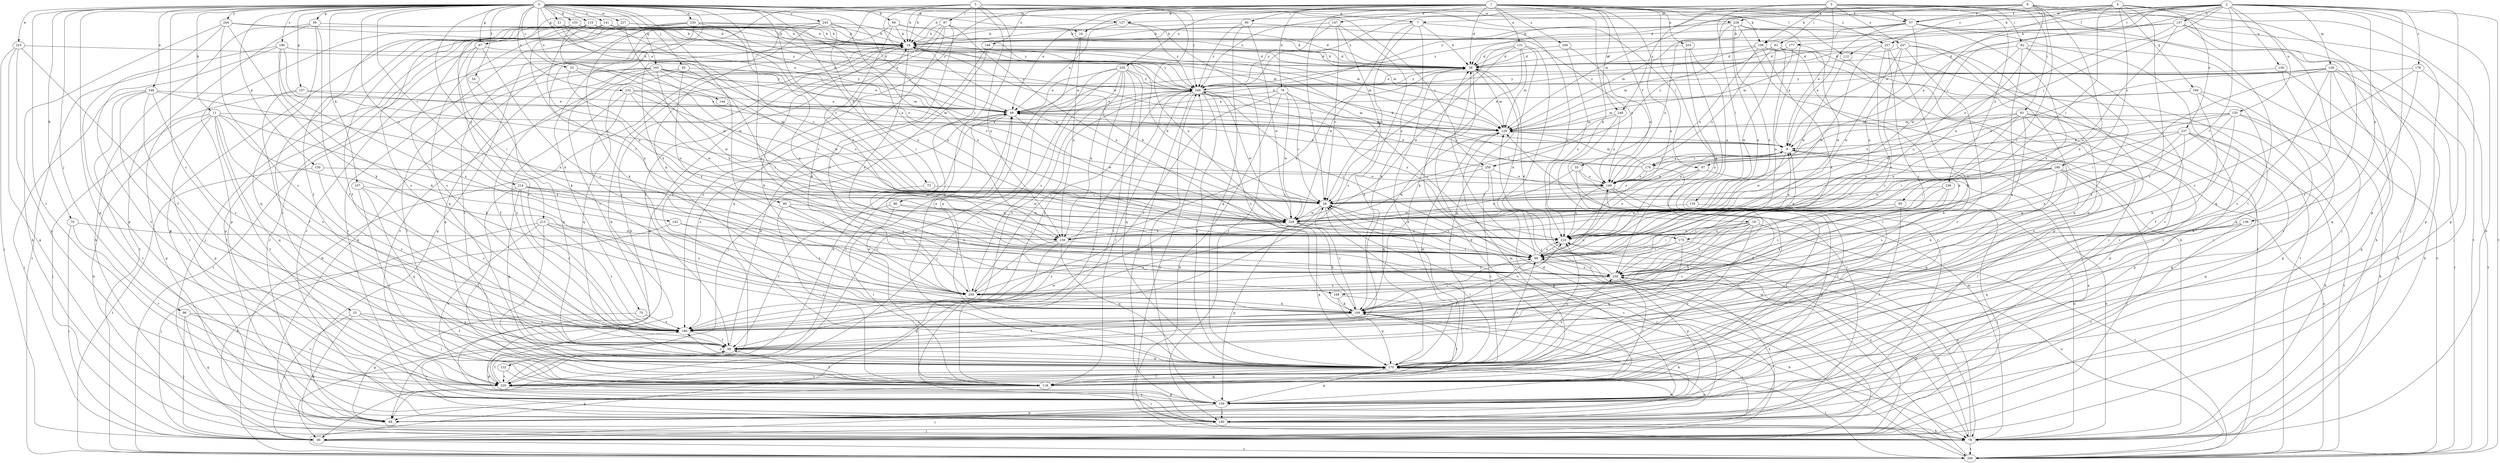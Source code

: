 strict digraph  {
0;
1;
2;
3;
4;
5;
6;
7;
9;
11;
16;
18;
19;
21;
22;
23;
28;
38;
48;
54;
55;
57;
58;
59;
67;
68;
69;
70;
73;
75;
76;
78;
80;
81;
82;
83;
85;
86;
87;
88;
90;
93;
96;
97;
99;
103;
107;
108;
109;
110;
112;
116;
118;
127;
128;
129;
131;
132;
135;
136;
137;
138;
139;
141;
142;
144;
146;
147;
148;
149;
150;
157;
159;
163;
168;
169;
170;
175;
177;
178;
179;
180;
186;
189;
190;
200;
203;
210;
213;
214;
220;
223;
227;
228;
229;
230;
232;
235;
236;
237;
239;
244;
245;
246;
247;
249;
256;
257;
258;
259;
0 -> 7  [label=a];
0 -> 11  [label=b];
0 -> 16  [label=b];
0 -> 21  [label=c];
0 -> 22  [label=c];
0 -> 23  [label=c];
0 -> 28  [label=c];
0 -> 48  [label=e];
0 -> 54  [label=f];
0 -> 59  [label=g];
0 -> 67  [label=g];
0 -> 69  [label=h];
0 -> 70  [label=h];
0 -> 73  [label=h];
0 -> 75  [label=h];
0 -> 90  [label=j];
0 -> 93  [label=j];
0 -> 96  [label=j];
0 -> 97  [label=j];
0 -> 103  [label=k];
0 -> 107  [label=k];
0 -> 110  [label=l];
0 -> 127  [label=m];
0 -> 141  [label=o];
0 -> 142  [label=o];
0 -> 144  [label=o];
0 -> 146  [label=o];
0 -> 150  [label=p];
0 -> 157  [label=p];
0 -> 159  [label=p];
0 -> 163  [label=q];
0 -> 168  [label=q];
0 -> 175  [label=r];
0 -> 186  [label=s];
0 -> 213  [label=v];
0 -> 214  [label=v];
0 -> 220  [label=v];
0 -> 223  [label=w];
0 -> 227  [label=w];
0 -> 228  [label=w];
0 -> 230  [label=x];
0 -> 232  [label=x];
0 -> 244  [label=y];
0 -> 245  [label=y];
1 -> 16  [label=b];
1 -> 18  [label=b];
1 -> 19  [label=b];
1 -> 28  [label=c];
1 -> 38  [label=d];
1 -> 48  [label=e];
1 -> 55  [label=f];
1 -> 57  [label=f];
1 -> 67  [label=g];
1 -> 76  [label=h];
1 -> 80  [label=i];
1 -> 108  [label=k];
1 -> 112  [label=l];
1 -> 131  [label=n];
1 -> 132  [label=n];
1 -> 147  [label=o];
1 -> 148  [label=o];
1 -> 168  [label=q];
1 -> 203  [label=u];
1 -> 210  [label=u];
1 -> 235  [label=x];
1 -> 246  [label=y];
1 -> 256  [label=z];
1 -> 257  [label=z];
2 -> 7  [label=a];
2 -> 9  [label=a];
2 -> 68  [label=g];
2 -> 97  [label=j];
2 -> 108  [label=k];
2 -> 112  [label=l];
2 -> 127  [label=m];
2 -> 128  [label=m];
2 -> 135  [label=n];
2 -> 136  [label=n];
2 -> 137  [label=n];
2 -> 138  [label=n];
2 -> 159  [label=p];
2 -> 175  [label=r];
2 -> 177  [label=r];
2 -> 178  [label=r];
2 -> 179  [label=r];
2 -> 200  [label=t];
2 -> 228  [label=w];
3 -> 9  [label=a];
3 -> 19  [label=b];
3 -> 57  [label=f];
3 -> 81  [label=i];
3 -> 82  [label=i];
3 -> 83  [label=i];
3 -> 108  [label=k];
3 -> 116  [label=l];
3 -> 118  [label=l];
3 -> 236  [label=x];
3 -> 246  [label=y];
3 -> 247  [label=y];
3 -> 249  [label=y];
4 -> 57  [label=f];
4 -> 78  [label=h];
4 -> 85  [label=i];
4 -> 99  [label=j];
4 -> 169  [label=q];
4 -> 189  [label=s];
4 -> 190  [label=s];
4 -> 229  [label=w];
4 -> 237  [label=x];
4 -> 249  [label=y];
4 -> 257  [label=z];
5 -> 19  [label=b];
5 -> 86  [label=i];
5 -> 87  [label=i];
5 -> 109  [label=k];
5 -> 139  [label=n];
5 -> 170  [label=q];
5 -> 210  [label=u];
5 -> 220  [label=v];
5 -> 229  [label=w];
5 -> 249  [label=y];
5 -> 258  [label=z];
6 -> 38  [label=d];
6 -> 57  [label=f];
6 -> 88  [label=i];
6 -> 99  [label=j];
6 -> 129  [label=m];
6 -> 139  [label=n];
6 -> 200  [label=t];
6 -> 239  [label=x];
6 -> 249  [label=y];
6 -> 258  [label=z];
7 -> 19  [label=b];
7 -> 28  [label=c];
7 -> 38  [label=d];
7 -> 109  [label=k];
7 -> 210  [label=u];
7 -> 229  [label=w];
9 -> 179  [label=r];
9 -> 190  [label=s];
9 -> 229  [label=w];
9 -> 258  [label=z];
11 -> 78  [label=h];
11 -> 99  [label=j];
11 -> 109  [label=k];
11 -> 129  [label=m];
11 -> 159  [label=p];
11 -> 170  [label=q];
11 -> 190  [label=s];
11 -> 220  [label=v];
11 -> 239  [label=x];
16 -> 139  [label=n];
16 -> 170  [label=q];
18 -> 88  [label=i];
18 -> 109  [label=k];
18 -> 190  [label=s];
18 -> 200  [label=t];
18 -> 210  [label=u];
18 -> 220  [label=v];
18 -> 239  [label=x];
19 -> 38  [label=d];
19 -> 129  [label=m];
19 -> 239  [label=x];
19 -> 249  [label=y];
21 -> 19  [label=b];
21 -> 28  [label=c];
21 -> 48  [label=e];
21 -> 58  [label=f];
21 -> 249  [label=y];
22 -> 210  [label=u];
22 -> 229  [label=w];
22 -> 249  [label=y];
23 -> 58  [label=f];
23 -> 78  [label=h];
23 -> 99  [label=j];
23 -> 118  [label=l];
23 -> 190  [label=s];
28 -> 9  [label=a];
28 -> 19  [label=b];
28 -> 118  [label=l];
28 -> 190  [label=s];
28 -> 229  [label=w];
38 -> 19  [label=b];
38 -> 48  [label=e];
38 -> 129  [label=m];
38 -> 200  [label=t];
38 -> 249  [label=y];
48 -> 129  [label=m];
48 -> 190  [label=s];
48 -> 220  [label=v];
48 -> 229  [label=w];
54 -> 170  [label=q];
55 -> 58  [label=f];
55 -> 78  [label=h];
55 -> 139  [label=n];
55 -> 149  [label=o];
57 -> 9  [label=a];
57 -> 19  [label=b];
57 -> 78  [label=h];
57 -> 129  [label=m];
57 -> 170  [label=q];
57 -> 210  [label=u];
57 -> 239  [label=x];
57 -> 249  [label=y];
58 -> 48  [label=e];
58 -> 159  [label=p];
58 -> 170  [label=q];
58 -> 229  [label=w];
59 -> 19  [label=b];
59 -> 58  [label=f];
59 -> 78  [label=h];
59 -> 170  [label=q];
59 -> 200  [label=t];
67 -> 38  [label=d];
67 -> 109  [label=k];
67 -> 180  [label=r];
67 -> 190  [label=s];
67 -> 259  [label=z];
68 -> 109  [label=k];
68 -> 170  [label=q];
69 -> 19  [label=b];
69 -> 38  [label=d];
69 -> 88  [label=i];
69 -> 210  [label=u];
69 -> 249  [label=y];
70 -> 99  [label=j];
70 -> 139  [label=n];
70 -> 220  [label=v];
73 -> 28  [label=c];
73 -> 88  [label=i];
75 -> 68  [label=g];
75 -> 190  [label=s];
76 -> 28  [label=c];
76 -> 48  [label=e];
76 -> 78  [label=h];
76 -> 88  [label=i];
76 -> 190  [label=s];
76 -> 229  [label=w];
78 -> 88  [label=i];
78 -> 129  [label=m];
78 -> 200  [label=t];
78 -> 239  [label=x];
78 -> 249  [label=y];
80 -> 19  [label=b];
80 -> 149  [label=o];
80 -> 170  [label=q];
80 -> 229  [label=w];
80 -> 249  [label=y];
81 -> 38  [label=d];
81 -> 129  [label=m];
81 -> 149  [label=o];
81 -> 170  [label=q];
81 -> 210  [label=u];
81 -> 229  [label=w];
82 -> 38  [label=d];
82 -> 170  [label=q];
82 -> 190  [label=s];
82 -> 200  [label=t];
82 -> 210  [label=u];
82 -> 220  [label=v];
83 -> 68  [label=g];
83 -> 88  [label=i];
83 -> 109  [label=k];
83 -> 129  [label=m];
83 -> 149  [label=o];
83 -> 159  [label=p];
83 -> 200  [label=t];
83 -> 210  [label=u];
85 -> 88  [label=i];
85 -> 118  [label=l];
85 -> 229  [label=w];
86 -> 58  [label=f];
86 -> 88  [label=i];
86 -> 118  [label=l];
86 -> 229  [label=w];
87 -> 19  [label=b];
87 -> 58  [label=f];
87 -> 68  [label=g];
87 -> 129  [label=m];
87 -> 170  [label=q];
87 -> 210  [label=u];
87 -> 259  [label=z];
88 -> 9  [label=a];
88 -> 28  [label=c];
88 -> 38  [label=d];
88 -> 58  [label=f];
88 -> 159  [label=p];
88 -> 210  [label=u];
88 -> 239  [label=x];
90 -> 118  [label=l];
90 -> 229  [label=w];
90 -> 239  [label=x];
90 -> 259  [label=z];
93 -> 88  [label=i];
93 -> 170  [label=q];
93 -> 220  [label=v];
93 -> 239  [label=x];
93 -> 249  [label=y];
96 -> 68  [label=g];
96 -> 99  [label=j];
96 -> 190  [label=s];
96 -> 220  [label=v];
97 -> 78  [label=h];
97 -> 88  [label=i];
97 -> 149  [label=o];
97 -> 210  [label=u];
99 -> 28  [label=c];
99 -> 200  [label=t];
99 -> 210  [label=u];
103 -> 19  [label=b];
103 -> 48  [label=e];
103 -> 68  [label=g];
103 -> 118  [label=l];
103 -> 129  [label=m];
103 -> 159  [label=p];
103 -> 229  [label=w];
103 -> 249  [label=y];
107 -> 28  [label=c];
107 -> 118  [label=l];
107 -> 170  [label=q];
107 -> 190  [label=s];
108 -> 38  [label=d];
108 -> 48  [label=e];
108 -> 109  [label=k];
108 -> 149  [label=o];
108 -> 180  [label=r];
108 -> 200  [label=t];
108 -> 239  [label=x];
109 -> 19  [label=b];
109 -> 28  [label=c];
109 -> 58  [label=f];
109 -> 88  [label=i];
109 -> 99  [label=j];
109 -> 118  [label=l];
109 -> 190  [label=s];
109 -> 210  [label=u];
109 -> 249  [label=y];
110 -> 9  [label=a];
110 -> 19  [label=b];
110 -> 58  [label=f];
110 -> 88  [label=i];
110 -> 149  [label=o];
110 -> 190  [label=s];
110 -> 210  [label=u];
112 -> 180  [label=r];
112 -> 229  [label=w];
116 -> 99  [label=j];
116 -> 229  [label=w];
118 -> 48  [label=e];
118 -> 58  [label=f];
118 -> 68  [label=g];
118 -> 129  [label=m];
118 -> 170  [label=q];
127 -> 19  [label=b];
127 -> 48  [label=e];
127 -> 180  [label=r];
127 -> 249  [label=y];
128 -> 48  [label=e];
128 -> 68  [label=g];
128 -> 78  [label=h];
128 -> 88  [label=i];
128 -> 149  [label=o];
128 -> 170  [label=q];
128 -> 190  [label=s];
128 -> 200  [label=t];
128 -> 249  [label=y];
129 -> 9  [label=a];
129 -> 170  [label=q];
131 -> 28  [label=c];
131 -> 38  [label=d];
131 -> 99  [label=j];
131 -> 109  [label=k];
131 -> 129  [label=m];
131 -> 170  [label=q];
131 -> 229  [label=w];
132 -> 180  [label=r];
132 -> 220  [label=v];
135 -> 28  [label=c];
135 -> 78  [label=h];
135 -> 109  [label=k];
135 -> 129  [label=m];
135 -> 139  [label=n];
135 -> 159  [label=p];
135 -> 239  [label=x];
136 -> 170  [label=q];
136 -> 180  [label=r];
136 -> 210  [label=u];
137 -> 9  [label=a];
137 -> 19  [label=b];
137 -> 58  [label=f];
137 -> 99  [label=j];
137 -> 149  [label=o];
137 -> 159  [label=p];
137 -> 210  [label=u];
138 -> 78  [label=h];
138 -> 220  [label=v];
138 -> 249  [label=y];
139 -> 38  [label=d];
139 -> 68  [label=g];
139 -> 88  [label=i];
139 -> 170  [label=q];
139 -> 259  [label=z];
141 -> 19  [label=b];
141 -> 48  [label=e];
141 -> 68  [label=g];
141 -> 99  [label=j];
141 -> 170  [label=q];
141 -> 210  [label=u];
141 -> 239  [label=x];
142 -> 99  [label=j];
142 -> 210  [label=u];
142 -> 259  [label=z];
144 -> 28  [label=c];
146 -> 48  [label=e];
146 -> 99  [label=j];
146 -> 118  [label=l];
146 -> 139  [label=n];
146 -> 180  [label=r];
146 -> 190  [label=s];
146 -> 220  [label=v];
147 -> 19  [label=b];
147 -> 28  [label=c];
147 -> 58  [label=f];
147 -> 190  [label=s];
147 -> 249  [label=y];
148 -> 38  [label=d];
148 -> 99  [label=j];
148 -> 190  [label=s];
149 -> 28  [label=c];
149 -> 118  [label=l];
149 -> 159  [label=p];
149 -> 210  [label=u];
149 -> 220  [label=v];
150 -> 149  [label=o];
150 -> 190  [label=s];
150 -> 200  [label=t];
157 -> 48  [label=e];
157 -> 58  [label=f];
157 -> 68  [label=g];
157 -> 129  [label=m];
159 -> 19  [label=b];
159 -> 38  [label=d];
159 -> 68  [label=g];
159 -> 99  [label=j];
159 -> 180  [label=r];
159 -> 249  [label=y];
163 -> 9  [label=a];
163 -> 48  [label=e];
163 -> 58  [label=f];
163 -> 118  [label=l];
163 -> 129  [label=m];
163 -> 139  [label=n];
163 -> 170  [label=q];
163 -> 200  [label=t];
163 -> 229  [label=w];
163 -> 249  [label=y];
168 -> 78  [label=h];
168 -> 109  [label=k];
168 -> 170  [label=q];
169 -> 48  [label=e];
169 -> 58  [label=f];
169 -> 118  [label=l];
169 -> 129  [label=m];
169 -> 220  [label=v];
170 -> 38  [label=d];
170 -> 88  [label=i];
170 -> 118  [label=l];
170 -> 129  [label=m];
170 -> 159  [label=p];
170 -> 190  [label=s];
170 -> 200  [label=t];
170 -> 210  [label=u];
170 -> 220  [label=v];
170 -> 239  [label=x];
175 -> 78  [label=h];
175 -> 88  [label=i];
175 -> 170  [label=q];
175 -> 259  [label=z];
177 -> 38  [label=d];
177 -> 129  [label=m];
177 -> 229  [label=w];
178 -> 170  [label=q];
178 -> 200  [label=t];
178 -> 249  [label=y];
178 -> 259  [label=z];
179 -> 9  [label=a];
179 -> 19  [label=b];
179 -> 28  [label=c];
179 -> 48  [label=e];
179 -> 118  [label=l];
179 -> 129  [label=m];
179 -> 149  [label=o];
180 -> 9  [label=a];
180 -> 28  [label=c];
180 -> 78  [label=h];
180 -> 99  [label=j];
180 -> 170  [label=q];
180 -> 190  [label=s];
180 -> 239  [label=x];
186 -> 28  [label=c];
186 -> 38  [label=d];
186 -> 109  [label=k];
186 -> 200  [label=t];
186 -> 220  [label=v];
186 -> 259  [label=z];
189 -> 28  [label=c];
189 -> 99  [label=j];
189 -> 109  [label=k];
189 -> 118  [label=l];
189 -> 149  [label=o];
189 -> 170  [label=q];
189 -> 229  [label=w];
190 -> 58  [label=f];
190 -> 249  [label=y];
200 -> 9  [label=a];
200 -> 19  [label=b];
200 -> 38  [label=d];
200 -> 129  [label=m];
200 -> 210  [label=u];
200 -> 249  [label=y];
203 -> 38  [label=d];
203 -> 118  [label=l];
203 -> 180  [label=r];
203 -> 239  [label=x];
210 -> 9  [label=a];
210 -> 88  [label=i];
213 -> 78  [label=h];
213 -> 118  [label=l];
213 -> 139  [label=n];
213 -> 190  [label=s];
213 -> 220  [label=v];
213 -> 259  [label=z];
214 -> 28  [label=c];
214 -> 88  [label=i];
214 -> 118  [label=l];
214 -> 170  [label=q];
214 -> 190  [label=s];
214 -> 229  [label=w];
220 -> 19  [label=b];
220 -> 48  [label=e];
220 -> 58  [label=f];
220 -> 159  [label=p];
220 -> 180  [label=r];
223 -> 38  [label=d];
223 -> 58  [label=f];
223 -> 68  [label=g];
223 -> 99  [label=j];
223 -> 159  [label=p];
227 -> 19  [label=b];
227 -> 38  [label=d];
227 -> 190  [label=s];
227 -> 229  [label=w];
228 -> 9  [label=a];
228 -> 19  [label=b];
228 -> 78  [label=h];
228 -> 139  [label=n];
228 -> 149  [label=o];
228 -> 200  [label=t];
228 -> 210  [label=u];
229 -> 19  [label=b];
229 -> 109  [label=k];
229 -> 139  [label=n];
229 -> 159  [label=p];
229 -> 170  [label=q];
229 -> 210  [label=u];
230 -> 19  [label=b];
230 -> 68  [label=g];
230 -> 78  [label=h];
230 -> 109  [label=k];
230 -> 139  [label=n];
230 -> 180  [label=r];
230 -> 239  [label=x];
232 -> 9  [label=a];
232 -> 28  [label=c];
232 -> 48  [label=e];
232 -> 190  [label=s];
232 -> 229  [label=w];
232 -> 259  [label=z];
235 -> 48  [label=e];
235 -> 99  [label=j];
235 -> 118  [label=l];
235 -> 139  [label=n];
235 -> 170  [label=q];
235 -> 180  [label=r];
235 -> 220  [label=v];
235 -> 249  [label=y];
235 -> 259  [label=z];
236 -> 28  [label=c];
236 -> 109  [label=k];
236 -> 239  [label=x];
236 -> 259  [label=z];
237 -> 9  [label=a];
237 -> 68  [label=g];
237 -> 78  [label=h];
237 -> 88  [label=i];
237 -> 159  [label=p];
237 -> 190  [label=s];
237 -> 239  [label=x];
239 -> 28  [label=c];
239 -> 38  [label=d];
239 -> 78  [label=h];
239 -> 118  [label=l];
239 -> 259  [label=z];
244 -> 19  [label=b];
244 -> 38  [label=d];
244 -> 78  [label=h];
244 -> 109  [label=k];
244 -> 159  [label=p];
244 -> 190  [label=s];
245 -> 19  [label=b];
245 -> 88  [label=i];
245 -> 118  [label=l];
245 -> 129  [label=m];
245 -> 180  [label=r];
245 -> 210  [label=u];
245 -> 239  [label=x];
246 -> 28  [label=c];
246 -> 129  [label=m];
246 -> 149  [label=o];
246 -> 180  [label=r];
247 -> 38  [label=d];
247 -> 159  [label=p];
247 -> 170  [label=q];
247 -> 220  [label=v];
247 -> 229  [label=w];
247 -> 239  [label=x];
249 -> 48  [label=e];
249 -> 88  [label=i];
249 -> 118  [label=l];
249 -> 129  [label=m];
249 -> 149  [label=o];
249 -> 159  [label=p];
249 -> 170  [label=q];
249 -> 190  [label=s];
249 -> 210  [label=u];
249 -> 229  [label=w];
256 -> 38  [label=d];
256 -> 149  [label=o];
256 -> 210  [label=u];
257 -> 38  [label=d];
257 -> 88  [label=i];
257 -> 109  [label=k];
257 -> 229  [label=w];
257 -> 259  [label=z];
258 -> 48  [label=e];
258 -> 149  [label=o];
258 -> 159  [label=p];
258 -> 220  [label=v];
258 -> 229  [label=w];
259 -> 19  [label=b];
259 -> 48  [label=e];
259 -> 109  [label=k];
259 -> 149  [label=o];
259 -> 249  [label=y];
}

